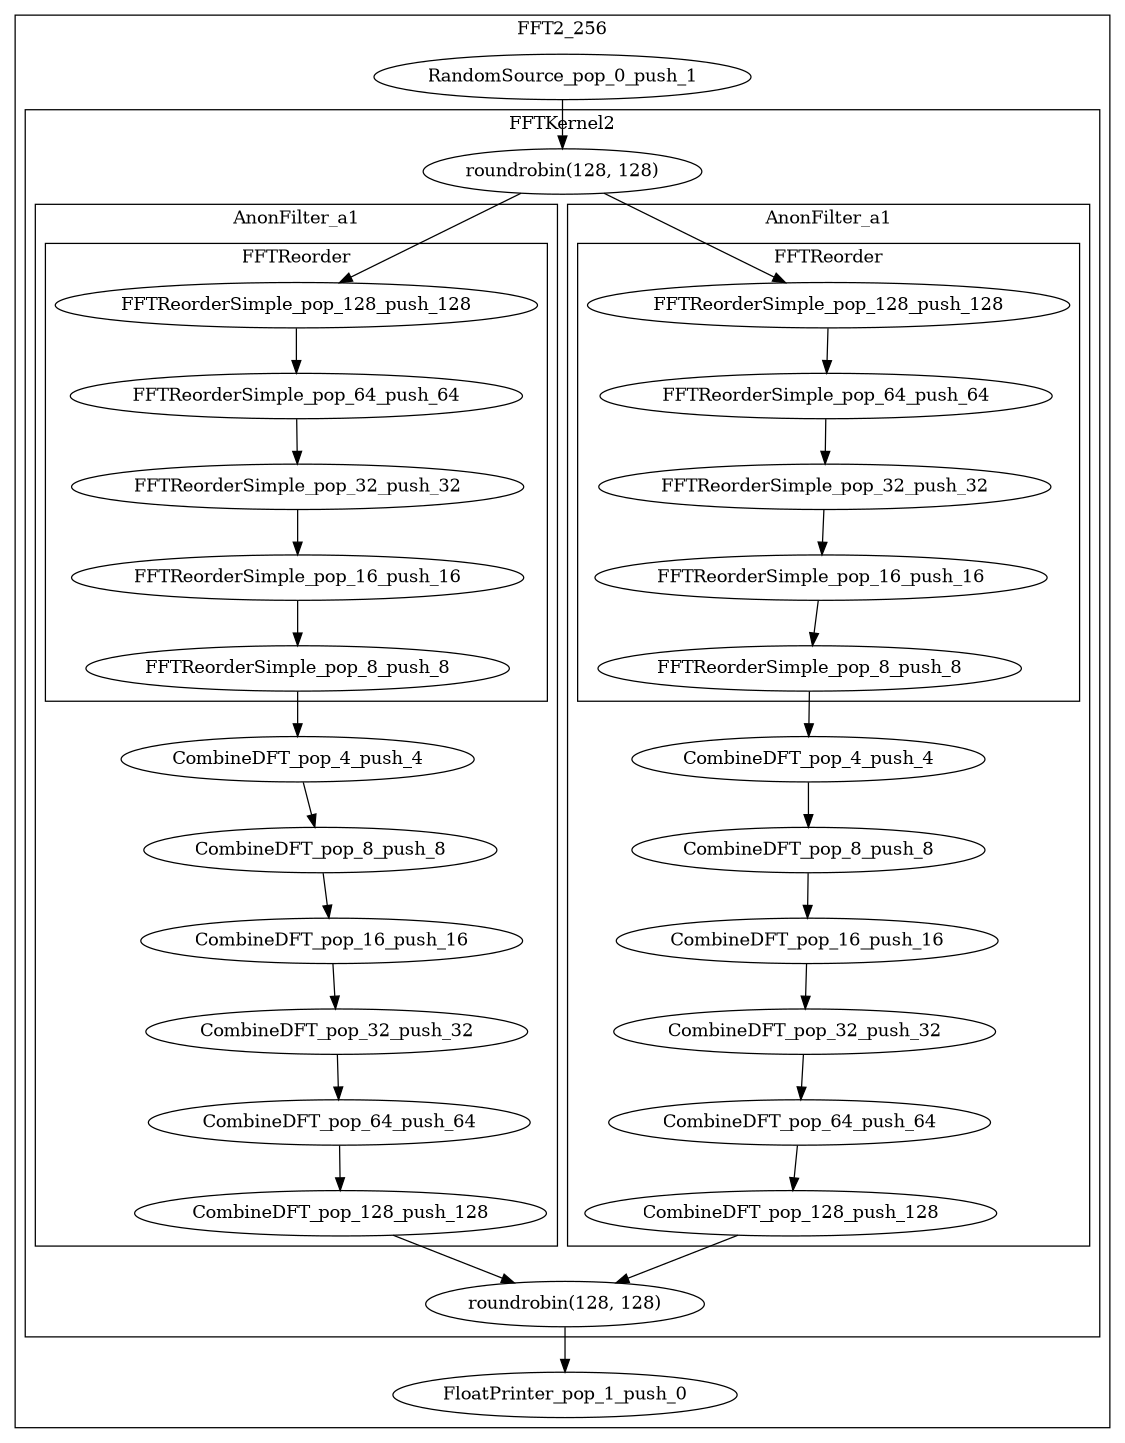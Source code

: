 digraph streamit {
size="7.5,10";subgraph cluster_FFT2_256_0 {
label = "FFT2_256";
RandomSource_pop_0_push_1_1 -> FFTKernel2_2_split
FFTKernel2_2_join -> FloatPrinter_pop_1_push_0_3
RandomSource_pop_0_push_1_1 [ label="RandomSource_pop_0_push_1" ]
subgraph cluster_FFTKernel2_2 {
label = "FFTKernel2";
FFTKernel2_2_split [ label="roundrobin(128, 128)" ]
FFTKernel2_2_join [ label="roundrobin(128, 128)" ]
subgraph cluster_AnonFilter_a1_4 {
label = "AnonFilter_a1";
FFTReorderSimple_pop_8_push_8_17 -> CombineDFT_pop_4_push_4_7
CombineDFT_pop_4_push_4_7 -> CombineDFT_pop_8_push_8_8
CombineDFT_pop_8_push_8_8 -> CombineDFT_pop_16_push_16_9
CombineDFT_pop_16_push_16_9 -> CombineDFT_pop_32_push_32_10
CombineDFT_pop_32_push_32_10 -> CombineDFT_pop_64_push_64_11
CombineDFT_pop_64_push_64_11 -> CombineDFT_pop_128_push_128_12
subgraph cluster_FFTReorder_6 {
label = "FFTReorder";
FFTReorderSimple_pop_128_push_128_13 -> FFTReorderSimple_pop_64_push_64_14
FFTReorderSimple_pop_64_push_64_14 -> FFTReorderSimple_pop_32_push_32_15
FFTReorderSimple_pop_32_push_32_15 -> FFTReorderSimple_pop_16_push_16_16
FFTReorderSimple_pop_16_push_16_16 -> FFTReorderSimple_pop_8_push_8_17
FFTReorderSimple_pop_128_push_128_13 [ label="FFTReorderSimple_pop_128_push_128" ]
FFTReorderSimple_pop_64_push_64_14 [ label="FFTReorderSimple_pop_64_push_64" ]
FFTReorderSimple_pop_32_push_32_15 [ label="FFTReorderSimple_pop_32_push_32" ]
FFTReorderSimple_pop_16_push_16_16 [ label="FFTReorderSimple_pop_16_push_16" ]
FFTReorderSimple_pop_8_push_8_17 [ label="FFTReorderSimple_pop_8_push_8" ]
}
CombineDFT_pop_4_push_4_7 [ label="CombineDFT_pop_4_push_4" ]
CombineDFT_pop_8_push_8_8 [ label="CombineDFT_pop_8_push_8" ]
CombineDFT_pop_16_push_16_9 [ label="CombineDFT_pop_16_push_16" ]
CombineDFT_pop_32_push_32_10 [ label="CombineDFT_pop_32_push_32" ]
CombineDFT_pop_64_push_64_11 [ label="CombineDFT_pop_64_push_64" ]
CombineDFT_pop_128_push_128_12 [ label="CombineDFT_pop_128_push_128" ]
}
FFTKernel2_2_split -> FFTReorderSimple_pop_128_push_128_13
CombineDFT_pop_128_push_128_12 -> FFTKernel2_2_join
subgraph cluster_AnonFilter_a1_5 {
label = "AnonFilter_a1";
FFTReorderSimple_pop_8_push_8_39 -> CombineDFT_pop_4_push_4_29
CombineDFT_pop_4_push_4_29 -> CombineDFT_pop_8_push_8_30
CombineDFT_pop_8_push_8_30 -> CombineDFT_pop_16_push_16_31
CombineDFT_pop_16_push_16_31 -> CombineDFT_pop_32_push_32_32
CombineDFT_pop_32_push_32_32 -> CombineDFT_pop_64_push_64_33
CombineDFT_pop_64_push_64_33 -> CombineDFT_pop_128_push_128_34
subgraph cluster_FFTReorder_28 {
label = "FFTReorder";
FFTReorderSimple_pop_128_push_128_35 -> FFTReorderSimple_pop_64_push_64_36
FFTReorderSimple_pop_64_push_64_36 -> FFTReorderSimple_pop_32_push_32_37
FFTReorderSimple_pop_32_push_32_37 -> FFTReorderSimple_pop_16_push_16_38
FFTReorderSimple_pop_16_push_16_38 -> FFTReorderSimple_pop_8_push_8_39
FFTReorderSimple_pop_128_push_128_35 [ label="FFTReorderSimple_pop_128_push_128" ]
FFTReorderSimple_pop_64_push_64_36 [ label="FFTReorderSimple_pop_64_push_64" ]
FFTReorderSimple_pop_32_push_32_37 [ label="FFTReorderSimple_pop_32_push_32" ]
FFTReorderSimple_pop_16_push_16_38 [ label="FFTReorderSimple_pop_16_push_16" ]
FFTReorderSimple_pop_8_push_8_39 [ label="FFTReorderSimple_pop_8_push_8" ]
}
CombineDFT_pop_4_push_4_29 [ label="CombineDFT_pop_4_push_4" ]
CombineDFT_pop_8_push_8_30 [ label="CombineDFT_pop_8_push_8" ]
CombineDFT_pop_16_push_16_31 [ label="CombineDFT_pop_16_push_16" ]
CombineDFT_pop_32_push_32_32 [ label="CombineDFT_pop_32_push_32" ]
CombineDFT_pop_64_push_64_33 [ label="CombineDFT_pop_64_push_64" ]
CombineDFT_pop_128_push_128_34 [ label="CombineDFT_pop_128_push_128" ]
}
FFTKernel2_2_split -> FFTReorderSimple_pop_128_push_128_35
CombineDFT_pop_128_push_128_34 -> FFTKernel2_2_join
}
FloatPrinter_pop_1_push_0_3 [ label="FloatPrinter_pop_1_push_0" ]
}
}
